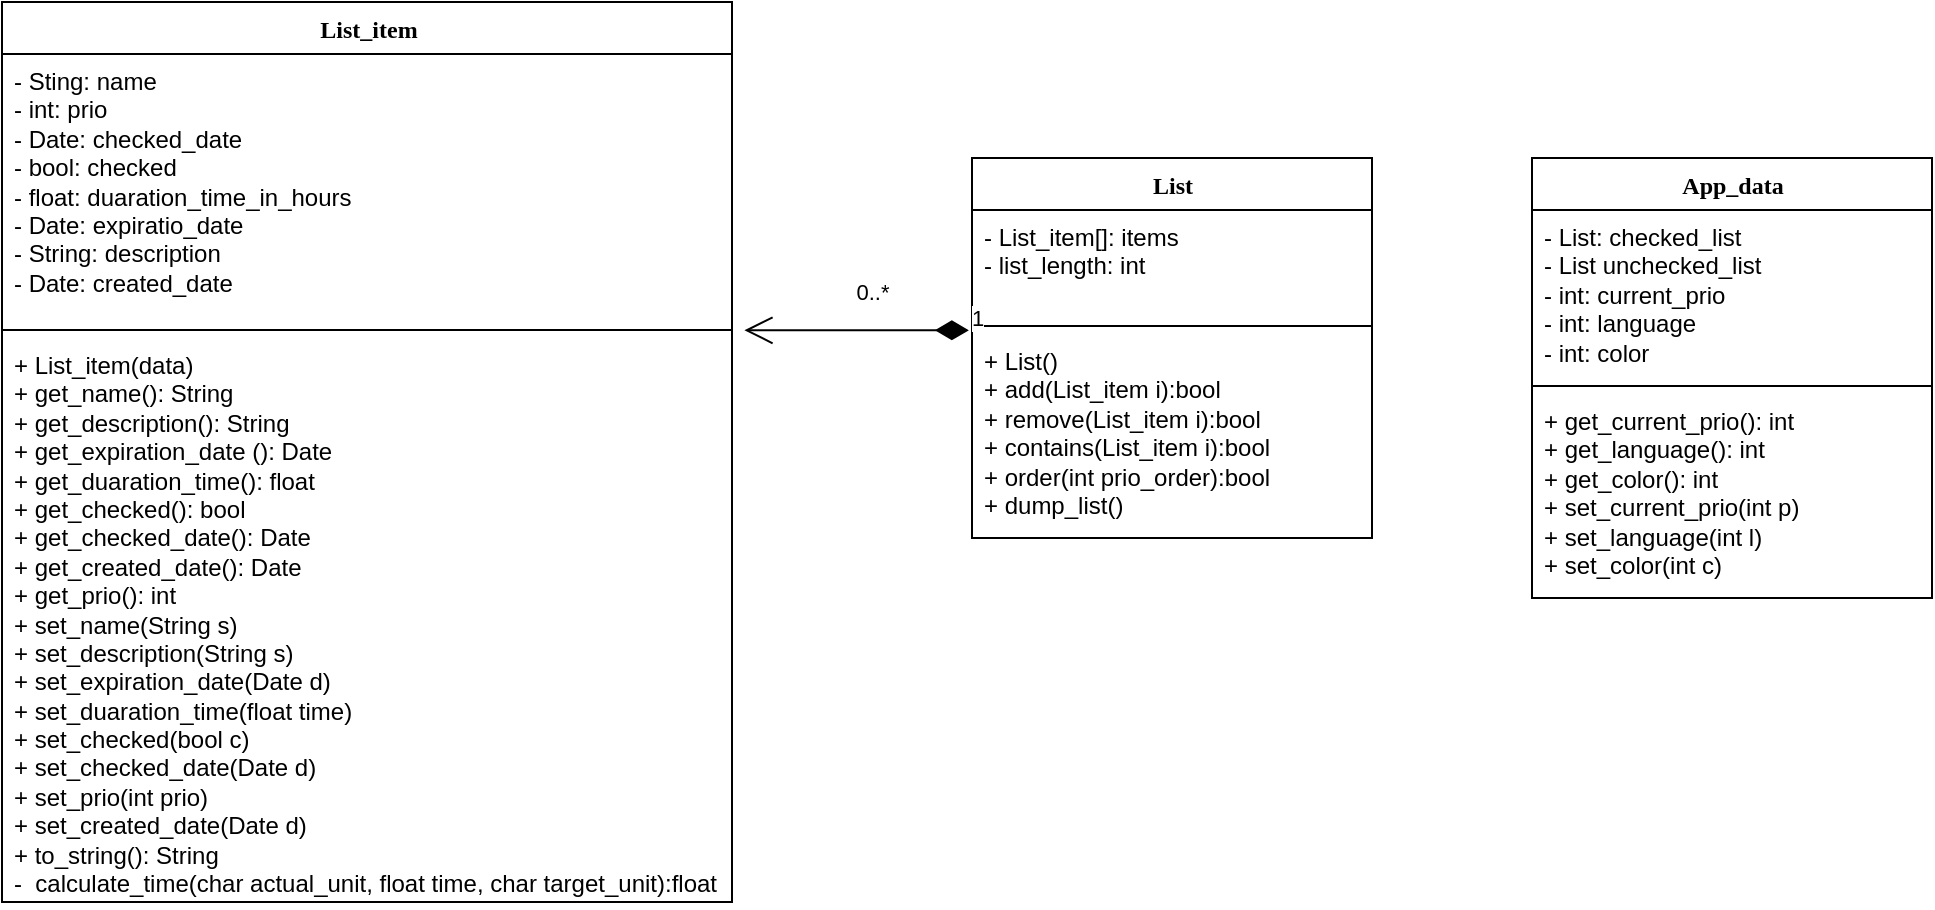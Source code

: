<mxfile version="26.2.13">
  <diagram name="Page-1" id="6133507b-19e7-1e82-6fc7-422aa6c4b21f">
    <mxGraphModel dx="1031" dy="695" grid="1" gridSize="10" guides="1" tooltips="1" connect="1" arrows="1" fold="1" page="1" pageScale="1" pageWidth="1100" pageHeight="850" background="none" math="0" shadow="0">
      <root>
        <mxCell id="0" />
        <mxCell id="1" parent="0" />
        <mxCell id="78961159f06e98e8-17" value="List_item" style="swimlane;html=1;fontStyle=1;align=center;verticalAlign=top;childLayout=stackLayout;horizontal=1;startSize=26;horizontalStack=0;resizeParent=1;resizeLast=0;collapsible=1;marginBottom=0;swimlaneFillColor=#ffffff;rounded=0;shadow=0;comic=0;labelBackgroundColor=none;strokeWidth=1;fontFamily=Verdana;fontSize=12" parent="1" vertex="1">
          <mxGeometry x="35" y="132" width="365" height="450" as="geometry" />
        </mxCell>
        <mxCell id="78961159f06e98e8-23" value="&lt;div&gt;- Sting: name&lt;/div&gt;&lt;div&gt;- int: prio&lt;/div&gt;&lt;div&gt;- Date: checked_date&lt;/div&gt;&lt;div&gt;- bool: checked&lt;/div&gt;&lt;div&gt;- float: duaration_time_in_hours&lt;/div&gt;&lt;div&gt;- Date: expiratio_date &lt;br&gt;&lt;/div&gt;&lt;div&gt;&lt;div&gt;- String: description&lt;/div&gt;&lt;div&gt;- Date: created_date&lt;/div&gt;&lt;div&gt;&lt;br&gt;&lt;br&gt;&lt;/div&gt;&lt;br&gt;&lt;/div&gt;" style="text;html=1;strokeColor=none;fillColor=none;align=left;verticalAlign=top;spacingLeft=4;spacingRight=4;whiteSpace=wrap;overflow=hidden;rotatable=0;points=[[0,0.5],[1,0.5]];portConstraint=eastwest;" parent="78961159f06e98e8-17" vertex="1">
          <mxGeometry y="26" width="365" height="134" as="geometry" />
        </mxCell>
        <mxCell id="78961159f06e98e8-19" value="" style="line;html=1;strokeWidth=1;fillColor=none;align=left;verticalAlign=middle;spacingTop=-1;spacingLeft=3;spacingRight=3;rotatable=0;labelPosition=right;points=[];portConstraint=eastwest;" parent="78961159f06e98e8-17" vertex="1">
          <mxGeometry y="160" width="365" height="8" as="geometry" />
        </mxCell>
        <mxCell id="78961159f06e98e8-27" value="&lt;div&gt;+ List_item(data)&lt;/div&gt;&lt;div&gt;+ get_name(): String&lt;/div&gt;&lt;div&gt;+ get_description(): String&lt;/div&gt;&lt;div&gt;+ get_expiration_date (): Date&lt;/div&gt;&lt;div&gt;+ get_duaration_time(): float&lt;/div&gt;&lt;div&gt;+ get_checked(): bool&lt;/div&gt;&lt;div&gt;+ get_checked_date(): Date&lt;/div&gt;&lt;div&gt;+ get_created_date(): Date&lt;/div&gt;&lt;div&gt;+ get_prio(): int&lt;/div&gt;&lt;div&gt;&lt;div&gt;+ set_name(String s)&lt;/div&gt;&lt;div&gt;+ set_description(String s)&lt;/div&gt;&lt;div&gt;+ set_expiration_date(Date d)&lt;/div&gt;&lt;div&gt;+ set_duaration_time(float time)&lt;/div&gt;&lt;div&gt;+ set_checked(bool c)&lt;/div&gt;&lt;div&gt;+ set_checked_date(Date d)&lt;/div&gt;&lt;div&gt;+ set_prio(int prio)&lt;/div&gt;&lt;div&gt;+ set_created_date(Date d)&lt;/div&gt;&lt;/div&gt;&lt;div&gt;+ to_string(): String&lt;/div&gt;&lt;div&gt;-&amp;nbsp; calculate_time(char actual_unit, float time, char target_unit):float&lt;/div&gt;" style="text;html=1;strokeColor=none;fillColor=none;align=left;verticalAlign=top;spacingLeft=4;spacingRight=4;whiteSpace=wrap;overflow=hidden;rotatable=0;points=[[0,0.5],[1,0.5]];portConstraint=eastwest;" parent="78961159f06e98e8-17" vertex="1">
          <mxGeometry y="168" width="365" height="282" as="geometry" />
        </mxCell>
        <mxCell id="EUb8MZZmtagCrDp-SzSF-11" value="List" style="swimlane;html=1;fontStyle=1;align=center;verticalAlign=top;childLayout=stackLayout;horizontal=1;startSize=26;horizontalStack=0;resizeParent=1;resizeLast=0;collapsible=1;marginBottom=0;swimlaneFillColor=#ffffff;rounded=0;shadow=0;comic=0;labelBackgroundColor=none;strokeWidth=1;fontFamily=Verdana;fontSize=12;" vertex="1" parent="1">
          <mxGeometry x="520" y="210" width="200" height="190" as="geometry" />
        </mxCell>
        <mxCell id="EUb8MZZmtagCrDp-SzSF-12" value="&lt;div&gt;- List_item[]: items&lt;/div&gt;&lt;div&gt;- list_length: int&lt;/div&gt;&lt;div&gt;&lt;br&gt;&lt;/div&gt;" style="text;html=1;strokeColor=none;fillColor=none;align=left;verticalAlign=top;spacingLeft=4;spacingRight=4;whiteSpace=wrap;overflow=hidden;rotatable=0;points=[[0,0.5],[1,0.5]];portConstraint=eastwest;" vertex="1" parent="EUb8MZZmtagCrDp-SzSF-11">
          <mxGeometry y="26" width="200" height="54" as="geometry" />
        </mxCell>
        <mxCell id="EUb8MZZmtagCrDp-SzSF-13" value="" style="line;html=1;strokeWidth=1;fillColor=none;align=left;verticalAlign=middle;spacingTop=-1;spacingLeft=3;spacingRight=3;rotatable=0;labelPosition=right;points=[];portConstraint=eastwest;" vertex="1" parent="EUb8MZZmtagCrDp-SzSF-11">
          <mxGeometry y="80" width="200" height="8" as="geometry" />
        </mxCell>
        <mxCell id="EUb8MZZmtagCrDp-SzSF-14" value="&lt;div&gt;+ List()&lt;/div&gt;&lt;div&gt;+ add(List_item i):bool&lt;/div&gt;&lt;div&gt;+ remove(List_item i):bool&lt;/div&gt;&lt;div&gt;+ contains(List_item i):bool&lt;/div&gt;&lt;div&gt;+ order(int prio_order):bool&lt;/div&gt;&lt;div&gt;+ dump_list()&lt;/div&gt;" style="text;html=1;strokeColor=none;fillColor=none;align=left;verticalAlign=top;spacingLeft=4;spacingRight=4;whiteSpace=wrap;overflow=hidden;rotatable=0;points=[[0,0.5],[1,0.5]];portConstraint=eastwest;" vertex="1" parent="EUb8MZZmtagCrDp-SzSF-11">
          <mxGeometry y="88" width="200" height="102" as="geometry" />
        </mxCell>
        <mxCell id="EUb8MZZmtagCrDp-SzSF-15" value="App_data" style="swimlane;html=1;fontStyle=1;align=center;verticalAlign=top;childLayout=stackLayout;horizontal=1;startSize=26;horizontalStack=0;resizeParent=1;resizeLast=0;collapsible=1;marginBottom=0;swimlaneFillColor=#ffffff;rounded=0;shadow=0;comic=0;labelBackgroundColor=none;strokeWidth=1;fontFamily=Verdana;fontSize=12;" vertex="1" parent="1">
          <mxGeometry x="800" y="210" width="200" height="220" as="geometry" />
        </mxCell>
        <mxCell id="EUb8MZZmtagCrDp-SzSF-16" value="&lt;div&gt;- List: checked_list&lt;/div&gt;&lt;div&gt;- List unchecked_list&lt;/div&gt;&lt;div&gt;- int: current_prio&lt;/div&gt;&lt;div&gt;- int: language&lt;/div&gt;&lt;div&gt;- int: color&lt;/div&gt;" style="text;html=1;strokeColor=none;fillColor=none;align=left;verticalAlign=top;spacingLeft=4;spacingRight=4;whiteSpace=wrap;overflow=hidden;rotatable=0;points=[[0,0.5],[1,0.5]];portConstraint=eastwest;" vertex="1" parent="EUb8MZZmtagCrDp-SzSF-15">
          <mxGeometry y="26" width="200" height="84" as="geometry" />
        </mxCell>
        <mxCell id="EUb8MZZmtagCrDp-SzSF-17" value="" style="line;html=1;strokeWidth=1;fillColor=none;align=left;verticalAlign=middle;spacingTop=-1;spacingLeft=3;spacingRight=3;rotatable=0;labelPosition=right;points=[];portConstraint=eastwest;" vertex="1" parent="EUb8MZZmtagCrDp-SzSF-15">
          <mxGeometry y="110" width="200" height="8" as="geometry" />
        </mxCell>
        <mxCell id="EUb8MZZmtagCrDp-SzSF-19" value="&lt;div&gt;+ get_current_prio(): int&lt;/div&gt;&lt;div&gt;+ get_language(): int&lt;/div&gt;&lt;div&gt;+ get_color(): int &lt;br&gt;&lt;/div&gt;&lt;div&gt;&lt;div&gt;+ set_current_prio(int p)&lt;/div&gt;&lt;div&gt;+ set_language(int l)&lt;/div&gt;&lt;div&gt;+ set_color(int c) &lt;/div&gt;&lt;br&gt;&lt;/div&gt;" style="text;strokeColor=none;fillColor=none;align=left;verticalAlign=top;spacingLeft=4;spacingRight=4;overflow=hidden;rotatable=0;points=[[0,0.5],[1,0.5]];portConstraint=eastwest;whiteSpace=wrap;html=1;" vertex="1" parent="EUb8MZZmtagCrDp-SzSF-15">
          <mxGeometry y="118" width="200" height="102" as="geometry" />
        </mxCell>
        <mxCell id="EUb8MZZmtagCrDp-SzSF-20" value="1" style="endArrow=open;html=1;endSize=12;startArrow=diamondThin;startSize=14;startFill=1;edgeStyle=orthogonalEdgeStyle;align=left;verticalAlign=bottom;rounded=0;exitX=-0.008;exitY=-0.018;exitDx=0;exitDy=0;exitPerimeter=0;entryX=1.017;entryY=1.031;entryDx=0;entryDy=0;entryPerimeter=0;" edge="1" parent="1" source="EUb8MZZmtagCrDp-SzSF-14" target="78961159f06e98e8-23">
          <mxGeometry x="-1" y="3" relative="1" as="geometry">
            <mxPoint x="450" y="360" as="sourcePoint" />
            <mxPoint x="610" y="360" as="targetPoint" />
          </mxGeometry>
        </mxCell>
        <mxCell id="EUb8MZZmtagCrDp-SzSF-21" value="0..*" style="edgeLabel;html=1;align=center;verticalAlign=middle;resizable=0;points=[];" vertex="1" connectable="0" parent="EUb8MZZmtagCrDp-SzSF-20">
          <mxGeometry x="0.531" y="1" relative="1" as="geometry">
            <mxPoint x="37" y="-20" as="offset" />
          </mxGeometry>
        </mxCell>
      </root>
    </mxGraphModel>
  </diagram>
</mxfile>
